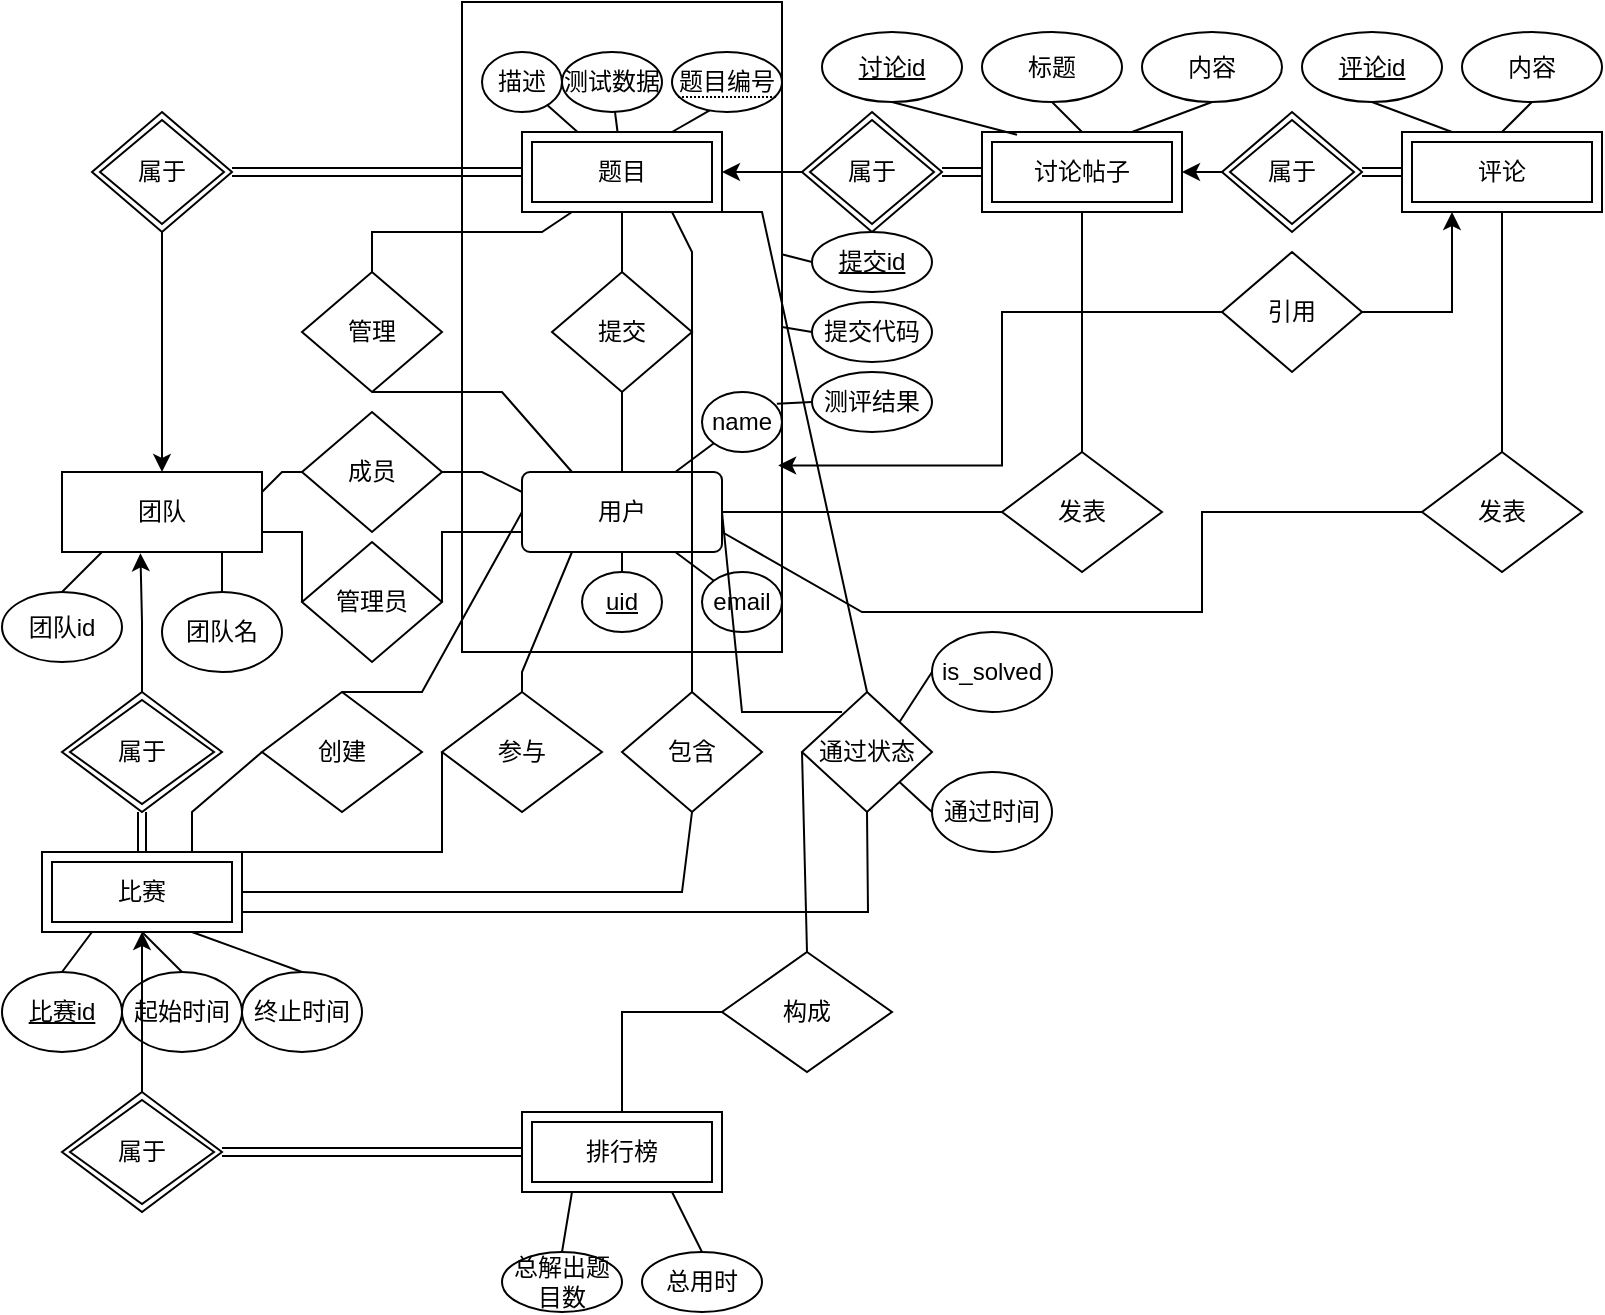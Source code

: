 <mxfile version="26.2.10">
  <diagram id="R2lEEEUBdFMjLlhIrx00" name="Page-1">
    <mxGraphModel dx="1212" dy="712" grid="1" gridSize="10" guides="1" tooltips="1" connect="1" arrows="1" fold="1" page="1" pageScale="1" pageWidth="850" pageHeight="1100" math="0" shadow="0" extFonts="Permanent Marker^https://fonts.googleapis.com/css?family=Permanent+Marker">
      <root>
        <mxCell id="0" />
        <mxCell id="1" parent="0" />
        <mxCell id="9PdDamgh7AAQmpJ13Fz--106" value="" style="rounded=0;whiteSpace=wrap;html=1;" vertex="1" parent="1">
          <mxGeometry x="230" y="15" width="160" height="325" as="geometry" />
        </mxCell>
        <mxCell id="9PdDamgh7AAQmpJ13Fz--29" value="用户" style="rounded=1;arcSize=10;whiteSpace=wrap;html=1;align=center;" vertex="1" parent="1">
          <mxGeometry x="260" y="250" width="100" height="40" as="geometry" />
        </mxCell>
        <mxCell id="9PdDamgh7AAQmpJ13Fz--31" value="&lt;u&gt;uid&lt;/u&gt;" style="ellipse;whiteSpace=wrap;html=1;align=center;" vertex="1" parent="1">
          <mxGeometry x="290" y="300" width="40" height="30" as="geometry" />
        </mxCell>
        <mxCell id="9PdDamgh7AAQmpJ13Fz--34" value="" style="endArrow=none;html=1;rounded=0;" edge="1" parent="1" source="9PdDamgh7AAQmpJ13Fz--31" target="9PdDamgh7AAQmpJ13Fz--29">
          <mxGeometry relative="1" as="geometry">
            <mxPoint x="310" y="220" as="sourcePoint" />
            <mxPoint x="470" y="220" as="targetPoint" />
          </mxGeometry>
        </mxCell>
        <mxCell id="9PdDamgh7AAQmpJ13Fz--36" value="email" style="ellipse;whiteSpace=wrap;html=1;align=center;" vertex="1" parent="1">
          <mxGeometry x="350" y="300" width="40" height="30" as="geometry" />
        </mxCell>
        <mxCell id="9PdDamgh7AAQmpJ13Fz--39" value="" style="endArrow=none;html=1;rounded=0;" edge="1" parent="1" source="9PdDamgh7AAQmpJ13Fz--36" target="9PdDamgh7AAQmpJ13Fz--29">
          <mxGeometry relative="1" as="geometry">
            <mxPoint x="280" y="270" as="sourcePoint" />
            <mxPoint x="440" y="270" as="targetPoint" />
          </mxGeometry>
        </mxCell>
        <mxCell id="9PdDamgh7AAQmpJ13Fz--40" value="name" style="ellipse;whiteSpace=wrap;html=1;align=center;" vertex="1" parent="1">
          <mxGeometry x="350" y="210" width="40" height="30" as="geometry" />
        </mxCell>
        <mxCell id="9PdDamgh7AAQmpJ13Fz--41" value="" style="endArrow=none;html=1;rounded=0;" edge="1" parent="1" source="9PdDamgh7AAQmpJ13Fz--40" target="9PdDamgh7AAQmpJ13Fz--29">
          <mxGeometry relative="1" as="geometry">
            <mxPoint x="280" y="270" as="sourcePoint" />
            <mxPoint x="440" y="270" as="targetPoint" />
          </mxGeometry>
        </mxCell>
        <mxCell id="9PdDamgh7AAQmpJ13Fz--42" value="题目" style="shape=ext;margin=3;double=1;whiteSpace=wrap;html=1;align=center;" vertex="1" parent="1">
          <mxGeometry x="260" y="80" width="100" height="40" as="geometry" />
        </mxCell>
        <mxCell id="9PdDamgh7AAQmpJ13Fz--43" value="团队" style="whiteSpace=wrap;html=1;align=center;" vertex="1" parent="1">
          <mxGeometry x="30" y="250" width="100" height="40" as="geometry" />
        </mxCell>
        <mxCell id="9PdDamgh7AAQmpJ13Fz--45" value="描述" style="ellipse;whiteSpace=wrap;html=1;align=center;" vertex="1" parent="1">
          <mxGeometry x="240" y="40" width="40" height="30" as="geometry" />
        </mxCell>
        <mxCell id="9PdDamgh7AAQmpJ13Fz--46" value="测试数据" style="ellipse;whiteSpace=wrap;html=1;align=center;" vertex="1" parent="1">
          <mxGeometry x="280" y="40" width="50" height="30" as="geometry" />
        </mxCell>
        <mxCell id="9PdDamgh7AAQmpJ13Fz--48" value="" style="endArrow=none;html=1;rounded=0;" edge="1" parent="1" source="9PdDamgh7AAQmpJ13Fz--45" target="9PdDamgh7AAQmpJ13Fz--42">
          <mxGeometry relative="1" as="geometry">
            <mxPoint x="220" y="160" as="sourcePoint" />
            <mxPoint x="380" y="160" as="targetPoint" />
          </mxGeometry>
        </mxCell>
        <mxCell id="9PdDamgh7AAQmpJ13Fz--49" value="" style="endArrow=none;html=1;rounded=0;" edge="1" parent="1" source="9PdDamgh7AAQmpJ13Fz--46" target="9PdDamgh7AAQmpJ13Fz--42">
          <mxGeometry relative="1" as="geometry">
            <mxPoint x="220" y="160" as="sourcePoint" />
            <mxPoint x="380" y="160" as="targetPoint" />
          </mxGeometry>
        </mxCell>
        <mxCell id="9PdDamgh7AAQmpJ13Fz--50" value="管理" style="shape=rhombus;perimeter=rhombusPerimeter;whiteSpace=wrap;html=1;align=center;" vertex="1" parent="1">
          <mxGeometry x="150" y="150" width="70" height="60" as="geometry" />
        </mxCell>
        <mxCell id="9PdDamgh7AAQmpJ13Fz--52" value="提交" style="shape=rhombus;perimeter=rhombusPerimeter;whiteSpace=wrap;html=1;align=center;" vertex="1" parent="1">
          <mxGeometry x="275" y="150" width="70" height="60" as="geometry" />
        </mxCell>
        <mxCell id="9PdDamgh7AAQmpJ13Fz--56" value="" style="endArrow=none;html=1;rounded=0;exitX=0.25;exitY=0;exitDx=0;exitDy=0;entryX=0.5;entryY=1;entryDx=0;entryDy=0;" edge="1" parent="1" source="9PdDamgh7AAQmpJ13Fz--29" target="9PdDamgh7AAQmpJ13Fz--50">
          <mxGeometry relative="1" as="geometry">
            <mxPoint x="130" y="90" as="sourcePoint" />
            <mxPoint x="350" y="170" as="targetPoint" />
            <Array as="points">
              <mxPoint x="250" y="210" />
            </Array>
          </mxGeometry>
        </mxCell>
        <mxCell id="9PdDamgh7AAQmpJ13Fz--62" value="" style="endArrow=none;html=1;rounded=0;exitX=0.5;exitY=0;exitDx=0;exitDy=0;entryX=0.5;entryY=1;entryDx=0;entryDy=0;" edge="1" parent="1" source="9PdDamgh7AAQmpJ13Fz--29" target="9PdDamgh7AAQmpJ13Fz--52">
          <mxGeometry relative="1" as="geometry">
            <mxPoint x="110" y="180" as="sourcePoint" />
            <mxPoint x="270" y="180" as="targetPoint" />
          </mxGeometry>
        </mxCell>
        <mxCell id="9PdDamgh7AAQmpJ13Fz--63" value="" style="endArrow=none;html=1;rounded=0;exitX=0.5;exitY=0;exitDx=0;exitDy=0;entryX=0.5;entryY=1;entryDx=0;entryDy=0;" edge="1" parent="1" source="9PdDamgh7AAQmpJ13Fz--52" target="9PdDamgh7AAQmpJ13Fz--42">
          <mxGeometry relative="1" as="geometry">
            <mxPoint x="110" y="180" as="sourcePoint" />
            <mxPoint x="330" y="130" as="targetPoint" />
          </mxGeometry>
        </mxCell>
        <mxCell id="9PdDamgh7AAQmpJ13Fz--64" value="" style="endArrow=none;html=1;rounded=0;exitX=0.5;exitY=0;exitDx=0;exitDy=0;entryX=0.25;entryY=1;entryDx=0;entryDy=0;" edge="1" parent="1" source="9PdDamgh7AAQmpJ13Fz--50" target="9PdDamgh7AAQmpJ13Fz--42">
          <mxGeometry relative="1" as="geometry">
            <mxPoint x="110" y="180" as="sourcePoint" />
            <mxPoint x="270" y="118" as="targetPoint" />
            <Array as="points">
              <mxPoint x="185" y="130" />
              <mxPoint x="270" y="130" />
            </Array>
          </mxGeometry>
        </mxCell>
        <mxCell id="9PdDamgh7AAQmpJ13Fz--65" value="成员" style="shape=rhombus;perimeter=rhombusPerimeter;whiteSpace=wrap;html=1;align=center;" vertex="1" parent="1">
          <mxGeometry x="150" y="220" width="70" height="60" as="geometry" />
        </mxCell>
        <mxCell id="9PdDamgh7AAQmpJ13Fz--66" value="管理员" style="shape=rhombus;perimeter=rhombusPerimeter;whiteSpace=wrap;html=1;align=center;" vertex="1" parent="1">
          <mxGeometry x="150" y="285" width="70" height="60" as="geometry" />
        </mxCell>
        <mxCell id="9PdDamgh7AAQmpJ13Fz--70" value="" style="endArrow=none;html=1;rounded=0;exitX=0.343;exitY=0.972;exitDx=0;exitDy=0;entryX=0.75;entryY=0;entryDx=0;entryDy=0;exitPerimeter=0;" edge="1" parent="1" source="9PdDamgh7AAQmpJ13Fz--85" target="9PdDamgh7AAQmpJ13Fz--42">
          <mxGeometry relative="1" as="geometry">
            <mxPoint x="355" y="70.0" as="sourcePoint" />
            <mxPoint x="505" y="220" as="targetPoint" />
          </mxGeometry>
        </mxCell>
        <mxCell id="9PdDamgh7AAQmpJ13Fz--71" value="" style="endArrow=none;html=1;rounded=0;exitX=0;exitY=0.25;exitDx=0;exitDy=0;entryX=1;entryY=0.5;entryDx=0;entryDy=0;" edge="1" parent="1" source="9PdDamgh7AAQmpJ13Fz--29" target="9PdDamgh7AAQmpJ13Fz--65">
          <mxGeometry relative="1" as="geometry">
            <mxPoint x="110" y="180" as="sourcePoint" />
            <mxPoint x="220" y="230" as="targetPoint" />
            <Array as="points">
              <mxPoint x="240" y="250" />
            </Array>
          </mxGeometry>
        </mxCell>
        <mxCell id="9PdDamgh7AAQmpJ13Fz--72" value="" style="endArrow=none;html=1;rounded=0;exitX=0;exitY=0.5;exitDx=0;exitDy=0;entryX=1;entryY=0.25;entryDx=0;entryDy=0;" edge="1" parent="1" source="9PdDamgh7AAQmpJ13Fz--65" target="9PdDamgh7AAQmpJ13Fz--43">
          <mxGeometry relative="1" as="geometry">
            <mxPoint x="110" y="180" as="sourcePoint" />
            <mxPoint x="270" y="180" as="targetPoint" />
            <Array as="points">
              <mxPoint x="140" y="250" />
            </Array>
          </mxGeometry>
        </mxCell>
        <mxCell id="9PdDamgh7AAQmpJ13Fz--73" value="" style="endArrow=none;html=1;rounded=0;exitX=0;exitY=0.75;exitDx=0;exitDy=0;entryX=1;entryY=0.5;entryDx=0;entryDy=0;" edge="1" parent="1" source="9PdDamgh7AAQmpJ13Fz--29" target="9PdDamgh7AAQmpJ13Fz--66">
          <mxGeometry relative="1" as="geometry">
            <mxPoint x="110" y="180" as="sourcePoint" />
            <mxPoint x="270" y="180" as="targetPoint" />
            <Array as="points">
              <mxPoint x="220" y="280" />
            </Array>
          </mxGeometry>
        </mxCell>
        <mxCell id="9PdDamgh7AAQmpJ13Fz--74" value="" style="endArrow=none;html=1;rounded=0;exitX=0;exitY=0.5;exitDx=0;exitDy=0;entryX=1;entryY=0.75;entryDx=0;entryDy=0;" edge="1" parent="1" source="9PdDamgh7AAQmpJ13Fz--66" target="9PdDamgh7AAQmpJ13Fz--43">
          <mxGeometry relative="1" as="geometry">
            <mxPoint x="110" y="180" as="sourcePoint" />
            <mxPoint x="270" y="180" as="targetPoint" />
            <Array as="points">
              <mxPoint x="150" y="280" />
            </Array>
          </mxGeometry>
        </mxCell>
        <mxCell id="9PdDamgh7AAQmpJ13Fz--95" style="edgeStyle=orthogonalEdgeStyle;rounded=0;orthogonalLoop=1;jettySize=auto;html=1;entryX=0.5;entryY=0;entryDx=0;entryDy=0;" edge="1" parent="1" source="9PdDamgh7AAQmpJ13Fz--80" target="9PdDamgh7AAQmpJ13Fz--43">
          <mxGeometry relative="1" as="geometry" />
        </mxCell>
        <mxCell id="9PdDamgh7AAQmpJ13Fz--80" value="属于" style="shape=rhombus;double=1;perimeter=rhombusPerimeter;whiteSpace=wrap;html=1;align=center;" vertex="1" parent="1">
          <mxGeometry x="45" y="70" width="70" height="60" as="geometry" />
        </mxCell>
        <mxCell id="9PdDamgh7AAQmpJ13Fz--81" value="" style="shape=link;html=1;rounded=0;exitX=1;exitY=0.5;exitDx=0;exitDy=0;entryX=0;entryY=0.5;entryDx=0;entryDy=0;" edge="1" parent="1" source="9PdDamgh7AAQmpJ13Fz--80" target="9PdDamgh7AAQmpJ13Fz--42">
          <mxGeometry relative="1" as="geometry">
            <mxPoint x="100" y="140" as="sourcePoint" />
            <mxPoint x="260" y="140" as="targetPoint" />
          </mxGeometry>
        </mxCell>
        <mxCell id="9PdDamgh7AAQmpJ13Fz--85" value="&lt;span style=&quot;border-bottom: 1px dotted&quot;&gt;题目编号&lt;/span&gt;" style="ellipse;whiteSpace=wrap;html=1;align=center;" vertex="1" parent="1">
          <mxGeometry x="335" y="40" width="55" height="30" as="geometry" />
        </mxCell>
        <mxCell id="9PdDamgh7AAQmpJ13Fz--86" value="团队id" style="ellipse;whiteSpace=wrap;html=1;align=center;" vertex="1" parent="1">
          <mxGeometry y="310" width="60" height="35" as="geometry" />
        </mxCell>
        <mxCell id="9PdDamgh7AAQmpJ13Fz--87" value="团队名" style="ellipse;whiteSpace=wrap;html=1;align=center;" vertex="1" parent="1">
          <mxGeometry x="80" y="310" width="60" height="40" as="geometry" />
        </mxCell>
        <mxCell id="9PdDamgh7AAQmpJ13Fz--88" value="" style="endArrow=none;html=1;rounded=0;entryX=0.5;entryY=0;entryDx=0;entryDy=0;" edge="1" parent="1" target="9PdDamgh7AAQmpJ13Fz--86">
          <mxGeometry relative="1" as="geometry">
            <mxPoint x="50" y="290" as="sourcePoint" />
            <mxPoint x="150" y="290" as="targetPoint" />
          </mxGeometry>
        </mxCell>
        <mxCell id="9PdDamgh7AAQmpJ13Fz--89" value="" style="endArrow=none;html=1;rounded=0;" edge="1" parent="1" target="9PdDamgh7AAQmpJ13Fz--87">
          <mxGeometry relative="1" as="geometry">
            <mxPoint x="110" y="290" as="sourcePoint" />
            <mxPoint x="150" y="290" as="targetPoint" />
          </mxGeometry>
        </mxCell>
        <mxCell id="9PdDamgh7AAQmpJ13Fz--91" value="讨论帖子" style="shape=ext;margin=3;double=1;whiteSpace=wrap;html=1;align=center;" vertex="1" parent="1">
          <mxGeometry x="490" y="80" width="100" height="40" as="geometry" />
        </mxCell>
        <mxCell id="9PdDamgh7AAQmpJ13Fz--94" style="edgeStyle=orthogonalEdgeStyle;rounded=0;orthogonalLoop=1;jettySize=auto;html=1;entryX=1;entryY=0.5;entryDx=0;entryDy=0;" edge="1" parent="1" source="9PdDamgh7AAQmpJ13Fz--92" target="9PdDamgh7AAQmpJ13Fz--42">
          <mxGeometry relative="1" as="geometry" />
        </mxCell>
        <mxCell id="9PdDamgh7AAQmpJ13Fz--92" value="属于" style="shape=rhombus;double=1;perimeter=rhombusPerimeter;whiteSpace=wrap;html=1;align=center;" vertex="1" parent="1">
          <mxGeometry x="400" y="70" width="70" height="60" as="geometry" />
        </mxCell>
        <mxCell id="9PdDamgh7AAQmpJ13Fz--96" value="" style="shape=link;html=1;rounded=0;exitX=1;exitY=0.5;exitDx=0;exitDy=0;entryX=0;entryY=0.5;entryDx=0;entryDy=0;" edge="1" parent="1" source="9PdDamgh7AAQmpJ13Fz--92" target="9PdDamgh7AAQmpJ13Fz--91">
          <mxGeometry relative="1" as="geometry">
            <mxPoint x="125" y="110" as="sourcePoint" />
            <mxPoint x="270" y="110" as="targetPoint" />
          </mxGeometry>
        </mxCell>
        <mxCell id="9PdDamgh7AAQmpJ13Fz--97" value="发表" style="shape=rhombus;perimeter=rhombusPerimeter;whiteSpace=wrap;html=1;align=center;" vertex="1" parent="1">
          <mxGeometry x="500" y="240" width="80" height="60" as="geometry" />
        </mxCell>
        <mxCell id="9PdDamgh7AAQmpJ13Fz--99" value="" style="endArrow=none;html=1;rounded=0;exitX=1;exitY=0.5;exitDx=0;exitDy=0;" edge="1" parent="1" source="9PdDamgh7AAQmpJ13Fz--29" target="9PdDamgh7AAQmpJ13Fz--97">
          <mxGeometry relative="1" as="geometry">
            <mxPoint x="375" y="270" as="sourcePoint" />
            <mxPoint x="595" y="260" as="targetPoint" />
            <Array as="points">
              <mxPoint x="425" y="270" />
            </Array>
          </mxGeometry>
        </mxCell>
        <mxCell id="9PdDamgh7AAQmpJ13Fz--102" value="" style="endArrow=none;html=1;rounded=0;exitX=0.5;exitY=0;exitDx=0;exitDy=0;entryX=0.5;entryY=1;entryDx=0;entryDy=0;" edge="1" parent="1" source="9PdDamgh7AAQmpJ13Fz--97" target="9PdDamgh7AAQmpJ13Fz--91">
          <mxGeometry relative="1" as="geometry">
            <mxPoint x="270" y="220" as="sourcePoint" />
            <mxPoint x="430" y="220" as="targetPoint" />
            <Array as="points">
              <mxPoint x="540" y="180" />
            </Array>
          </mxGeometry>
        </mxCell>
        <mxCell id="9PdDamgh7AAQmpJ13Fz--107" value="提交id" style="ellipse;whiteSpace=wrap;html=1;align=center;fontStyle=4" vertex="1" parent="1">
          <mxGeometry x="405" y="130" width="60" height="30" as="geometry" />
        </mxCell>
        <mxCell id="9PdDamgh7AAQmpJ13Fz--108" value="" style="endArrow=none;html=1;rounded=0;entryX=0;entryY=0.5;entryDx=0;entryDy=0;exitX=0.999;exitY=0.388;exitDx=0;exitDy=0;exitPerimeter=0;" edge="1" parent="1" source="9PdDamgh7AAQmpJ13Fz--106" target="9PdDamgh7AAQmpJ13Fz--107">
          <mxGeometry relative="1" as="geometry">
            <mxPoint x="270" y="220" as="sourcePoint" />
            <mxPoint x="430" y="220" as="targetPoint" />
          </mxGeometry>
        </mxCell>
        <mxCell id="9PdDamgh7AAQmpJ13Fz--109" value="提交代码" style="ellipse;whiteSpace=wrap;html=1;align=center;" vertex="1" parent="1">
          <mxGeometry x="405" y="165" width="60" height="30" as="geometry" />
        </mxCell>
        <mxCell id="9PdDamgh7AAQmpJ13Fz--110" value="" style="endArrow=none;html=1;rounded=0;exitX=1;exitY=0.5;exitDx=0;exitDy=0;entryX=0;entryY=0.5;entryDx=0;entryDy=0;" edge="1" parent="1" source="9PdDamgh7AAQmpJ13Fz--106" target="9PdDamgh7AAQmpJ13Fz--109">
          <mxGeometry relative="1" as="geometry">
            <mxPoint x="270" y="220" as="sourcePoint" />
            <mxPoint x="430" y="220" as="targetPoint" />
          </mxGeometry>
        </mxCell>
        <mxCell id="9PdDamgh7AAQmpJ13Fz--111" value="测评结果" style="ellipse;whiteSpace=wrap;html=1;align=center;" vertex="1" parent="1">
          <mxGeometry x="405" y="200" width="60" height="30" as="geometry" />
        </mxCell>
        <mxCell id="9PdDamgh7AAQmpJ13Fz--113" value="" style="endArrow=none;html=1;rounded=0;exitX=0.984;exitY=0.618;exitDx=0;exitDy=0;exitPerimeter=0;entryX=0;entryY=0.5;entryDx=0;entryDy=0;" edge="1" parent="1" source="9PdDamgh7AAQmpJ13Fz--106" target="9PdDamgh7AAQmpJ13Fz--111">
          <mxGeometry relative="1" as="geometry">
            <mxPoint x="270" y="220" as="sourcePoint" />
            <mxPoint x="430" y="220" as="targetPoint" />
          </mxGeometry>
        </mxCell>
        <mxCell id="9PdDamgh7AAQmpJ13Fz--114" value="评论" style="shape=ext;margin=3;double=1;whiteSpace=wrap;html=1;align=center;" vertex="1" parent="1">
          <mxGeometry x="700" y="80" width="100" height="40" as="geometry" />
        </mxCell>
        <mxCell id="9PdDamgh7AAQmpJ13Fz--116" value="" style="edgeStyle=orthogonalEdgeStyle;rounded=0;orthogonalLoop=1;jettySize=auto;html=1;" edge="1" parent="1" source="9PdDamgh7AAQmpJ13Fz--115" target="9PdDamgh7AAQmpJ13Fz--91">
          <mxGeometry relative="1" as="geometry">
            <Array as="points">
              <mxPoint x="600" y="100" />
              <mxPoint x="600" y="100" />
            </Array>
          </mxGeometry>
        </mxCell>
        <mxCell id="9PdDamgh7AAQmpJ13Fz--115" value="属于" style="shape=rhombus;double=1;perimeter=rhombusPerimeter;whiteSpace=wrap;html=1;align=center;" vertex="1" parent="1">
          <mxGeometry x="610" y="70" width="70" height="60" as="geometry" />
        </mxCell>
        <mxCell id="9PdDamgh7AAQmpJ13Fz--120" value="" style="shape=link;html=1;rounded=0;exitX=1;exitY=0.5;exitDx=0;exitDy=0;entryX=0;entryY=0.5;entryDx=0;entryDy=0;" edge="1" parent="1" source="9PdDamgh7AAQmpJ13Fz--115" target="9PdDamgh7AAQmpJ13Fz--114">
          <mxGeometry relative="1" as="geometry">
            <mxPoint x="500" y="150" as="sourcePoint" />
            <mxPoint x="660" y="150" as="targetPoint" />
          </mxGeometry>
        </mxCell>
        <mxCell id="9PdDamgh7AAQmpJ13Fz--122" value="发表" style="shape=rhombus;perimeter=rhombusPerimeter;whiteSpace=wrap;html=1;align=center;" vertex="1" parent="1">
          <mxGeometry x="710" y="240" width="80" height="60" as="geometry" />
        </mxCell>
        <mxCell id="9PdDamgh7AAQmpJ13Fz--123" value="" style="endArrow=none;html=1;rounded=0;exitX=0.5;exitY=0;exitDx=0;exitDy=0;entryX=0.5;entryY=1;entryDx=0;entryDy=0;" edge="1" parent="1" source="9PdDamgh7AAQmpJ13Fz--122" target="9PdDamgh7AAQmpJ13Fz--114">
          <mxGeometry relative="1" as="geometry">
            <mxPoint x="550" y="250" as="sourcePoint" />
            <mxPoint x="550" y="130" as="targetPoint" />
            <Array as="points" />
          </mxGeometry>
        </mxCell>
        <mxCell id="9PdDamgh7AAQmpJ13Fz--124" value="" style="endArrow=none;html=1;rounded=0;exitX=1;exitY=0.75;exitDx=0;exitDy=0;entryX=0;entryY=0.5;entryDx=0;entryDy=0;" edge="1" parent="1" source="9PdDamgh7AAQmpJ13Fz--29" target="9PdDamgh7AAQmpJ13Fz--122">
          <mxGeometry relative="1" as="geometry">
            <mxPoint x="420" y="280" as="sourcePoint" />
            <mxPoint x="580" y="280" as="targetPoint" />
            <Array as="points">
              <mxPoint x="430" y="320" />
              <mxPoint x="600" y="320" />
              <mxPoint x="600" y="270" />
            </Array>
          </mxGeometry>
        </mxCell>
        <mxCell id="9PdDamgh7AAQmpJ13Fz--125" value="讨论id" style="ellipse;whiteSpace=wrap;html=1;align=center;fontStyle=4;" vertex="1" parent="1">
          <mxGeometry x="410" y="30" width="70" height="35" as="geometry" />
        </mxCell>
        <mxCell id="9PdDamgh7AAQmpJ13Fz--126" value="" style="endArrow=none;html=1;rounded=0;exitX=0.5;exitY=1;exitDx=0;exitDy=0;entryX=0.175;entryY=0.034;entryDx=0;entryDy=0;entryPerimeter=0;" edge="1" parent="1" source="9PdDamgh7AAQmpJ13Fz--125" target="9PdDamgh7AAQmpJ13Fz--91">
          <mxGeometry relative="1" as="geometry">
            <mxPoint x="480" y="140" as="sourcePoint" />
            <mxPoint x="640" y="140" as="targetPoint" />
          </mxGeometry>
        </mxCell>
        <mxCell id="9PdDamgh7AAQmpJ13Fz--128" value="标题" style="ellipse;whiteSpace=wrap;html=1;align=center;fontStyle=0;" vertex="1" parent="1">
          <mxGeometry x="490" y="30" width="70" height="35" as="geometry" />
        </mxCell>
        <mxCell id="9PdDamgh7AAQmpJ13Fz--130" value="" style="endArrow=none;html=1;rounded=0;exitX=0.5;exitY=1;exitDx=0;exitDy=0;entryX=0.5;entryY=0;entryDx=0;entryDy=0;" edge="1" parent="1" source="9PdDamgh7AAQmpJ13Fz--128" target="9PdDamgh7AAQmpJ13Fz--91">
          <mxGeometry relative="1" as="geometry">
            <mxPoint x="480" y="140" as="sourcePoint" />
            <mxPoint x="640" y="140" as="targetPoint" />
          </mxGeometry>
        </mxCell>
        <mxCell id="9PdDamgh7AAQmpJ13Fz--133" value="内容" style="ellipse;whiteSpace=wrap;html=1;align=center;fontStyle=0;" vertex="1" parent="1">
          <mxGeometry x="570" y="30" width="70" height="35" as="geometry" />
        </mxCell>
        <mxCell id="9PdDamgh7AAQmpJ13Fz--134" value="" style="endArrow=none;html=1;rounded=0;exitX=0.5;exitY=1;exitDx=0;exitDy=0;entryX=0.75;entryY=0;entryDx=0;entryDy=0;" edge="1" parent="1" source="9PdDamgh7AAQmpJ13Fz--133" target="9PdDamgh7AAQmpJ13Fz--91">
          <mxGeometry relative="1" as="geometry">
            <mxPoint x="480" y="140" as="sourcePoint" />
            <mxPoint x="640" y="140" as="targetPoint" />
          </mxGeometry>
        </mxCell>
        <mxCell id="9PdDamgh7AAQmpJ13Fz--135" value="评论id" style="ellipse;whiteSpace=wrap;html=1;align=center;fontStyle=4;" vertex="1" parent="1">
          <mxGeometry x="650" y="30" width="70" height="35" as="geometry" />
        </mxCell>
        <mxCell id="9PdDamgh7AAQmpJ13Fz--137" value="内容" style="ellipse;whiteSpace=wrap;html=1;align=center;fontStyle=0;" vertex="1" parent="1">
          <mxGeometry x="730" y="30" width="70" height="35" as="geometry" />
        </mxCell>
        <mxCell id="9PdDamgh7AAQmpJ13Fz--138" value="" style="endArrow=none;html=1;rounded=0;exitX=0.5;exitY=1;exitDx=0;exitDy=0;entryX=0.25;entryY=0;entryDx=0;entryDy=0;" edge="1" parent="1" source="9PdDamgh7AAQmpJ13Fz--135" target="9PdDamgh7AAQmpJ13Fz--114">
          <mxGeometry relative="1" as="geometry">
            <mxPoint x="580" y="120" as="sourcePoint" />
            <mxPoint x="740" y="120" as="targetPoint" />
          </mxGeometry>
        </mxCell>
        <mxCell id="9PdDamgh7AAQmpJ13Fz--139" value="" style="endArrow=none;html=1;rounded=0;exitX=0.5;exitY=1;exitDx=0;exitDy=0;entryX=0.5;entryY=0;entryDx=0;entryDy=0;" edge="1" parent="1" source="9PdDamgh7AAQmpJ13Fz--137" target="9PdDamgh7AAQmpJ13Fz--114">
          <mxGeometry relative="1" as="geometry">
            <mxPoint x="580" y="120" as="sourcePoint" />
            <mxPoint x="740" y="120" as="targetPoint" />
          </mxGeometry>
        </mxCell>
        <mxCell id="9PdDamgh7AAQmpJ13Fz--141" style="edgeStyle=orthogonalEdgeStyle;rounded=0;orthogonalLoop=1;jettySize=auto;html=1;entryX=0.25;entryY=1;entryDx=0;entryDy=0;" edge="1" parent="1" source="9PdDamgh7AAQmpJ13Fz--140" target="9PdDamgh7AAQmpJ13Fz--114">
          <mxGeometry relative="1" as="geometry" />
        </mxCell>
        <mxCell id="9PdDamgh7AAQmpJ13Fz--140" value="引用" style="shape=rhombus;perimeter=rhombusPerimeter;whiteSpace=wrap;html=1;align=center;" vertex="1" parent="1">
          <mxGeometry x="610" y="140" width="70" height="60" as="geometry" />
        </mxCell>
        <mxCell id="9PdDamgh7AAQmpJ13Fz--142" style="edgeStyle=orthogonalEdgeStyle;rounded=0;orthogonalLoop=1;jettySize=auto;html=1;entryX=0.988;entryY=0.713;entryDx=0;entryDy=0;entryPerimeter=0;" edge="1" parent="1" source="9PdDamgh7AAQmpJ13Fz--140" target="9PdDamgh7AAQmpJ13Fz--106">
          <mxGeometry relative="1" as="geometry" />
        </mxCell>
        <mxCell id="9PdDamgh7AAQmpJ13Fz--144" value="比赛" style="shape=ext;margin=3;double=1;whiteSpace=wrap;html=1;align=center;" vertex="1" parent="1">
          <mxGeometry x="20" y="440" width="100" height="40" as="geometry" />
        </mxCell>
        <mxCell id="9PdDamgh7AAQmpJ13Fz--145" value="属于" style="shape=rhombus;double=1;perimeter=rhombusPerimeter;whiteSpace=wrap;html=1;align=center;" vertex="1" parent="1">
          <mxGeometry x="30" y="360" width="80" height="60" as="geometry" />
        </mxCell>
        <mxCell id="9PdDamgh7AAQmpJ13Fz--146" style="edgeStyle=orthogonalEdgeStyle;rounded=0;orthogonalLoop=1;jettySize=auto;html=1;entryX=0.392;entryY=1.016;entryDx=0;entryDy=0;entryPerimeter=0;" edge="1" parent="1" source="9PdDamgh7AAQmpJ13Fz--145" target="9PdDamgh7AAQmpJ13Fz--43">
          <mxGeometry relative="1" as="geometry" />
        </mxCell>
        <mxCell id="9PdDamgh7AAQmpJ13Fz--147" value="" style="shape=link;html=1;rounded=0;exitX=0.5;exitY=1;exitDx=0;exitDy=0;entryX=0.5;entryY=0;entryDx=0;entryDy=0;" edge="1" parent="1" source="9PdDamgh7AAQmpJ13Fz--145" target="9PdDamgh7AAQmpJ13Fz--144">
          <mxGeometry relative="1" as="geometry">
            <mxPoint x="120" y="410" as="sourcePoint" />
            <mxPoint x="280" y="410" as="targetPoint" />
          </mxGeometry>
        </mxCell>
        <mxCell id="9PdDamgh7AAQmpJ13Fz--150" value="比赛id" style="ellipse;whiteSpace=wrap;html=1;align=center;fontStyle=4;" vertex="1" parent="1">
          <mxGeometry y="500" width="60" height="40" as="geometry" />
        </mxCell>
        <mxCell id="9PdDamgh7AAQmpJ13Fz--152" value="" style="endArrow=none;html=1;rounded=0;exitX=0.5;exitY=0;exitDx=0;exitDy=0;entryX=0.25;entryY=1;entryDx=0;entryDy=0;" edge="1" parent="1" source="9PdDamgh7AAQmpJ13Fz--150" target="9PdDamgh7AAQmpJ13Fz--144">
          <mxGeometry relative="1" as="geometry">
            <mxPoint x="100" y="490" as="sourcePoint" />
            <mxPoint x="260" y="490" as="targetPoint" />
          </mxGeometry>
        </mxCell>
        <mxCell id="9PdDamgh7AAQmpJ13Fz--154" value="创建" style="shape=rhombus;perimeter=rhombusPerimeter;whiteSpace=wrap;html=1;align=center;" vertex="1" parent="1">
          <mxGeometry x="130" y="360" width="80" height="60" as="geometry" />
        </mxCell>
        <mxCell id="9PdDamgh7AAQmpJ13Fz--155" value="参与" style="shape=rhombus;perimeter=rhombusPerimeter;whiteSpace=wrap;html=1;align=center;" vertex="1" parent="1">
          <mxGeometry x="220" y="360" width="80" height="60" as="geometry" />
        </mxCell>
        <mxCell id="9PdDamgh7AAQmpJ13Fz--156" value="" style="endArrow=none;html=1;rounded=0;exitX=0.75;exitY=0;exitDx=0;exitDy=0;entryX=0;entryY=0.5;entryDx=0;entryDy=0;" edge="1" parent="1" source="9PdDamgh7AAQmpJ13Fz--144" target="9PdDamgh7AAQmpJ13Fz--154">
          <mxGeometry relative="1" as="geometry">
            <mxPoint x="180" y="320" as="sourcePoint" />
            <mxPoint x="340" y="320" as="targetPoint" />
            <Array as="points">
              <mxPoint x="95" y="420" />
            </Array>
          </mxGeometry>
        </mxCell>
        <mxCell id="9PdDamgh7AAQmpJ13Fz--157" value="" style="endArrow=none;html=1;rounded=0;exitX=1;exitY=0;exitDx=0;exitDy=0;entryX=0;entryY=0.5;entryDx=0;entryDy=0;" edge="1" parent="1" source="9PdDamgh7AAQmpJ13Fz--144" target="9PdDamgh7AAQmpJ13Fz--155">
          <mxGeometry relative="1" as="geometry">
            <mxPoint x="180" y="320" as="sourcePoint" />
            <mxPoint x="340" y="320" as="targetPoint" />
            <Array as="points">
              <mxPoint x="220" y="440" />
            </Array>
          </mxGeometry>
        </mxCell>
        <mxCell id="9PdDamgh7AAQmpJ13Fz--158" value="" style="endArrow=none;html=1;rounded=0;exitX=0.5;exitY=0;exitDx=0;exitDy=0;entryX=0;entryY=0.5;entryDx=0;entryDy=0;" edge="1" parent="1" source="9PdDamgh7AAQmpJ13Fz--154" target="9PdDamgh7AAQmpJ13Fz--29">
          <mxGeometry relative="1" as="geometry">
            <mxPoint x="180" y="320" as="sourcePoint" />
            <mxPoint x="340" y="320" as="targetPoint" />
            <Array as="points">
              <mxPoint x="210" y="360" />
            </Array>
          </mxGeometry>
        </mxCell>
        <mxCell id="9PdDamgh7AAQmpJ13Fz--159" value="" style="endArrow=none;html=1;rounded=0;exitX=0.5;exitY=0;exitDx=0;exitDy=0;entryX=0.25;entryY=1;entryDx=0;entryDy=0;" edge="1" parent="1" source="9PdDamgh7AAQmpJ13Fz--155" target="9PdDamgh7AAQmpJ13Fz--29">
          <mxGeometry relative="1" as="geometry">
            <mxPoint x="250" y="310" as="sourcePoint" />
            <mxPoint x="410" y="310" as="targetPoint" />
            <Array as="points">
              <mxPoint x="260" y="350" />
            </Array>
          </mxGeometry>
        </mxCell>
        <mxCell id="9PdDamgh7AAQmpJ13Fz--160" value="包含" style="shape=rhombus;perimeter=rhombusPerimeter;whiteSpace=wrap;html=1;align=center;" vertex="1" parent="1">
          <mxGeometry x="310" y="360" width="70" height="60" as="geometry" />
        </mxCell>
        <mxCell id="9PdDamgh7AAQmpJ13Fz--161" value="" style="endArrow=none;html=1;rounded=0;exitX=0.75;exitY=1;exitDx=0;exitDy=0;entryX=0.5;entryY=0;entryDx=0;entryDy=0;" edge="1" parent="1" source="9PdDamgh7AAQmpJ13Fz--42" target="9PdDamgh7AAQmpJ13Fz--160">
          <mxGeometry relative="1" as="geometry">
            <mxPoint x="380" y="430" as="sourcePoint" />
            <mxPoint x="540" y="430" as="targetPoint" />
            <Array as="points">
              <mxPoint x="345" y="140" />
            </Array>
          </mxGeometry>
        </mxCell>
        <mxCell id="9PdDamgh7AAQmpJ13Fz--162" value="" style="endArrow=none;html=1;rounded=0;exitX=1;exitY=0.5;exitDx=0;exitDy=0;entryX=0.5;entryY=1;entryDx=0;entryDy=0;" edge="1" parent="1" source="9PdDamgh7AAQmpJ13Fz--144" target="9PdDamgh7AAQmpJ13Fz--160">
          <mxGeometry relative="1" as="geometry">
            <mxPoint x="310" y="280" as="sourcePoint" />
            <mxPoint x="470" y="280" as="targetPoint" />
            <Array as="points">
              <mxPoint x="340" y="460" />
            </Array>
          </mxGeometry>
        </mxCell>
        <mxCell id="9PdDamgh7AAQmpJ13Fz--163" value="起始时间" style="ellipse;whiteSpace=wrap;html=1;align=center;fontStyle=0;" vertex="1" parent="1">
          <mxGeometry x="60" y="500" width="60" height="40" as="geometry" />
        </mxCell>
        <mxCell id="9PdDamgh7AAQmpJ13Fz--164" value="终止时间" style="ellipse;whiteSpace=wrap;html=1;align=center;fontStyle=0;" vertex="1" parent="1">
          <mxGeometry x="120" y="500" width="60" height="40" as="geometry" />
        </mxCell>
        <mxCell id="9PdDamgh7AAQmpJ13Fz--166" value="" style="endArrow=none;html=1;rounded=0;exitX=0.5;exitY=1;exitDx=0;exitDy=0;entryX=0.5;entryY=0;entryDx=0;entryDy=0;" edge="1" parent="1" source="9PdDamgh7AAQmpJ13Fz--144" target="9PdDamgh7AAQmpJ13Fz--163">
          <mxGeometry relative="1" as="geometry">
            <mxPoint x="120" y="600" as="sourcePoint" />
            <mxPoint x="280" y="600" as="targetPoint" />
          </mxGeometry>
        </mxCell>
        <mxCell id="9PdDamgh7AAQmpJ13Fz--167" value="" style="endArrow=none;html=1;rounded=0;exitX=0.75;exitY=1;exitDx=0;exitDy=0;entryX=0.5;entryY=0;entryDx=0;entryDy=0;" edge="1" parent="1" source="9PdDamgh7AAQmpJ13Fz--144" target="9PdDamgh7AAQmpJ13Fz--164">
          <mxGeometry relative="1" as="geometry">
            <mxPoint x="100" y="640" as="sourcePoint" />
            <mxPoint x="260" y="640" as="targetPoint" />
          </mxGeometry>
        </mxCell>
        <mxCell id="9PdDamgh7AAQmpJ13Fz--172" value="通过状态" style="shape=rhombus;perimeter=rhombusPerimeter;whiteSpace=wrap;html=1;align=center;" vertex="1" parent="1">
          <mxGeometry x="400" y="360" width="65" height="60" as="geometry" />
        </mxCell>
        <mxCell id="9PdDamgh7AAQmpJ13Fz--173" value="" style="endArrow=none;html=1;rounded=0;exitX=1;exitY=0.75;exitDx=0;exitDy=0;entryX=0.5;entryY=1;entryDx=0;entryDy=0;" edge="1" parent="1" source="9PdDamgh7AAQmpJ13Fz--144" target="9PdDamgh7AAQmpJ13Fz--172">
          <mxGeometry relative="1" as="geometry">
            <mxPoint x="305" y="470" as="sourcePoint" />
            <mxPoint x="465" y="470" as="targetPoint" />
            <Array as="points">
              <mxPoint x="433" y="470" />
            </Array>
          </mxGeometry>
        </mxCell>
        <mxCell id="9PdDamgh7AAQmpJ13Fz--174" value="" style="endArrow=none;html=1;rounded=0;exitX=1;exitY=0.5;exitDx=0;exitDy=0;entryX=0.308;entryY=0.167;entryDx=0;entryDy=0;entryPerimeter=0;" edge="1" parent="1" source="9PdDamgh7AAQmpJ13Fz--29" target="9PdDamgh7AAQmpJ13Fz--172">
          <mxGeometry relative="1" as="geometry">
            <mxPoint x="500" y="419.13" as="sourcePoint" />
            <mxPoint x="660" y="419.13" as="targetPoint" />
            <Array as="points">
              <mxPoint x="370" y="370" />
            </Array>
          </mxGeometry>
        </mxCell>
        <mxCell id="9PdDamgh7AAQmpJ13Fz--175" value="" style="endArrow=none;html=1;rounded=0;exitX=1;exitY=1;exitDx=0;exitDy=0;entryX=0.5;entryY=0;entryDx=0;entryDy=0;" edge="1" parent="1" source="9PdDamgh7AAQmpJ13Fz--42" target="9PdDamgh7AAQmpJ13Fz--172">
          <mxGeometry relative="1" as="geometry">
            <mxPoint x="540" y="440" as="sourcePoint" />
            <mxPoint x="700" y="440" as="targetPoint" />
            <Array as="points">
              <mxPoint x="380" y="120" />
            </Array>
          </mxGeometry>
        </mxCell>
        <mxCell id="9PdDamgh7AAQmpJ13Fz--177" value="is_solved" style="ellipse;whiteSpace=wrap;html=1;align=center;" vertex="1" parent="1">
          <mxGeometry x="465" y="330" width="60" height="40" as="geometry" />
        </mxCell>
        <mxCell id="9PdDamgh7AAQmpJ13Fz--179" value="" style="endArrow=none;html=1;rounded=0;exitX=1;exitY=0;exitDx=0;exitDy=0;entryX=0;entryY=0.5;entryDx=0;entryDy=0;" edge="1" parent="1" source="9PdDamgh7AAQmpJ13Fz--172" target="9PdDamgh7AAQmpJ13Fz--177">
          <mxGeometry relative="1" as="geometry">
            <mxPoint x="310" y="390" as="sourcePoint" />
            <mxPoint x="470" y="390" as="targetPoint" />
          </mxGeometry>
        </mxCell>
        <mxCell id="9PdDamgh7AAQmpJ13Fz--181" value="通过时间" style="ellipse;whiteSpace=wrap;html=1;align=center;" vertex="1" parent="1">
          <mxGeometry x="465" y="400" width="60" height="40" as="geometry" />
        </mxCell>
        <mxCell id="9PdDamgh7AAQmpJ13Fz--182" value="" style="endArrow=none;html=1;rounded=0;exitX=1;exitY=1;exitDx=0;exitDy=0;entryX=0;entryY=0.5;entryDx=0;entryDy=0;" edge="1" parent="1" source="9PdDamgh7AAQmpJ13Fz--172" target="9PdDamgh7AAQmpJ13Fz--181">
          <mxGeometry relative="1" as="geometry">
            <mxPoint x="310" y="390" as="sourcePoint" />
            <mxPoint x="470" y="390" as="targetPoint" />
          </mxGeometry>
        </mxCell>
        <mxCell id="9PdDamgh7AAQmpJ13Fz--185" value="排行榜" style="shape=ext;margin=3;double=1;whiteSpace=wrap;html=1;align=center;" vertex="1" parent="1">
          <mxGeometry x="260" y="570" width="100" height="40" as="geometry" />
        </mxCell>
        <mxCell id="9PdDamgh7AAQmpJ13Fz--187" style="edgeStyle=orthogonalEdgeStyle;rounded=0;orthogonalLoop=1;jettySize=auto;html=1;" edge="1" parent="1" source="9PdDamgh7AAQmpJ13Fz--186">
          <mxGeometry relative="1" as="geometry">
            <mxPoint x="70" y="480" as="targetPoint" />
          </mxGeometry>
        </mxCell>
        <mxCell id="9PdDamgh7AAQmpJ13Fz--186" value="属于" style="shape=rhombus;double=1;perimeter=rhombusPerimeter;whiteSpace=wrap;html=1;align=center;" vertex="1" parent="1">
          <mxGeometry x="30" y="560" width="80" height="60" as="geometry" />
        </mxCell>
        <mxCell id="9PdDamgh7AAQmpJ13Fz--188" value="" style="shape=link;html=1;rounded=0;exitX=1;exitY=0.5;exitDx=0;exitDy=0;entryX=0;entryY=0.5;entryDx=0;entryDy=0;" edge="1" parent="1" source="9PdDamgh7AAQmpJ13Fz--186" target="9PdDamgh7AAQmpJ13Fz--185">
          <mxGeometry relative="1" as="geometry">
            <mxPoint x="130" y="630.0" as="sourcePoint" />
            <mxPoint x="290" y="630.0" as="targetPoint" />
          </mxGeometry>
        </mxCell>
        <mxCell id="9PdDamgh7AAQmpJ13Fz--190" value="构成" style="shape=rhombus;perimeter=rhombusPerimeter;whiteSpace=wrap;html=1;align=center;" vertex="1" parent="1">
          <mxGeometry x="360" y="490" width="85" height="60" as="geometry" />
        </mxCell>
        <mxCell id="9PdDamgh7AAQmpJ13Fz--191" value="" style="endArrow=none;html=1;rounded=0;exitX=0;exitY=0.5;exitDx=0;exitDy=0;entryX=0.5;entryY=0;entryDx=0;entryDy=0;" edge="1" parent="1" source="9PdDamgh7AAQmpJ13Fz--172" target="9PdDamgh7AAQmpJ13Fz--190">
          <mxGeometry relative="1" as="geometry">
            <mxPoint x="250" y="510" as="sourcePoint" />
            <mxPoint x="410" y="510" as="targetPoint" />
          </mxGeometry>
        </mxCell>
        <mxCell id="9PdDamgh7AAQmpJ13Fz--192" value="" style="endArrow=none;html=1;rounded=0;entryX=0;entryY=0.5;entryDx=0;entryDy=0;exitX=0.5;exitY=0;exitDx=0;exitDy=0;" edge="1" parent="1" source="9PdDamgh7AAQmpJ13Fz--185" target="9PdDamgh7AAQmpJ13Fz--190">
          <mxGeometry relative="1" as="geometry">
            <mxPoint x="190" y="519.57" as="sourcePoint" />
            <mxPoint x="350" y="519.57" as="targetPoint" />
            <Array as="points">
              <mxPoint x="310" y="520" />
            </Array>
          </mxGeometry>
        </mxCell>
        <mxCell id="9PdDamgh7AAQmpJ13Fz--193" value="总解出题目数" style="ellipse;whiteSpace=wrap;html=1;align=center;" vertex="1" parent="1">
          <mxGeometry x="250" y="640" width="60" height="30" as="geometry" />
        </mxCell>
        <mxCell id="9PdDamgh7AAQmpJ13Fz--194" value="" style="endArrow=none;html=1;rounded=0;exitX=0.5;exitY=0;exitDx=0;exitDy=0;entryX=0.25;entryY=1;entryDx=0;entryDy=0;" edge="1" parent="1" source="9PdDamgh7AAQmpJ13Fz--193" target="9PdDamgh7AAQmpJ13Fz--185">
          <mxGeometry relative="1" as="geometry">
            <mxPoint x="220" y="530" as="sourcePoint" />
            <mxPoint x="380" y="530" as="targetPoint" />
          </mxGeometry>
        </mxCell>
        <mxCell id="9PdDamgh7AAQmpJ13Fz--195" value="总用时" style="ellipse;whiteSpace=wrap;html=1;align=center;" vertex="1" parent="1">
          <mxGeometry x="320" y="640" width="60" height="30" as="geometry" />
        </mxCell>
        <mxCell id="9PdDamgh7AAQmpJ13Fz--196" value="" style="endArrow=none;html=1;rounded=0;exitX=0.75;exitY=1;exitDx=0;exitDy=0;entryX=0.5;entryY=0;entryDx=0;entryDy=0;" edge="1" parent="1" source="9PdDamgh7AAQmpJ13Fz--185" target="9PdDamgh7AAQmpJ13Fz--195">
          <mxGeometry relative="1" as="geometry">
            <mxPoint x="220" y="530" as="sourcePoint" />
            <mxPoint x="380" y="530" as="targetPoint" />
          </mxGeometry>
        </mxCell>
      </root>
    </mxGraphModel>
  </diagram>
</mxfile>
